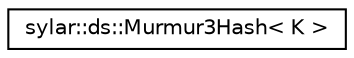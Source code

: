digraph "类继承关系图"
{
 // LATEX_PDF_SIZE
  edge [fontname="Helvetica",fontsize="10",labelfontname="Helvetica",labelfontsize="10"];
  node [fontname="Helvetica",fontsize="10",shape=record];
  rankdir="LR";
  Node0 [label="sylar::ds::Murmur3Hash\< K \>",height=0.2,width=0.4,color="black", fillcolor="white", style="filled",URL="$classsylar_1_1ds_1_1Murmur3Hash.html",tooltip=" "];
}
